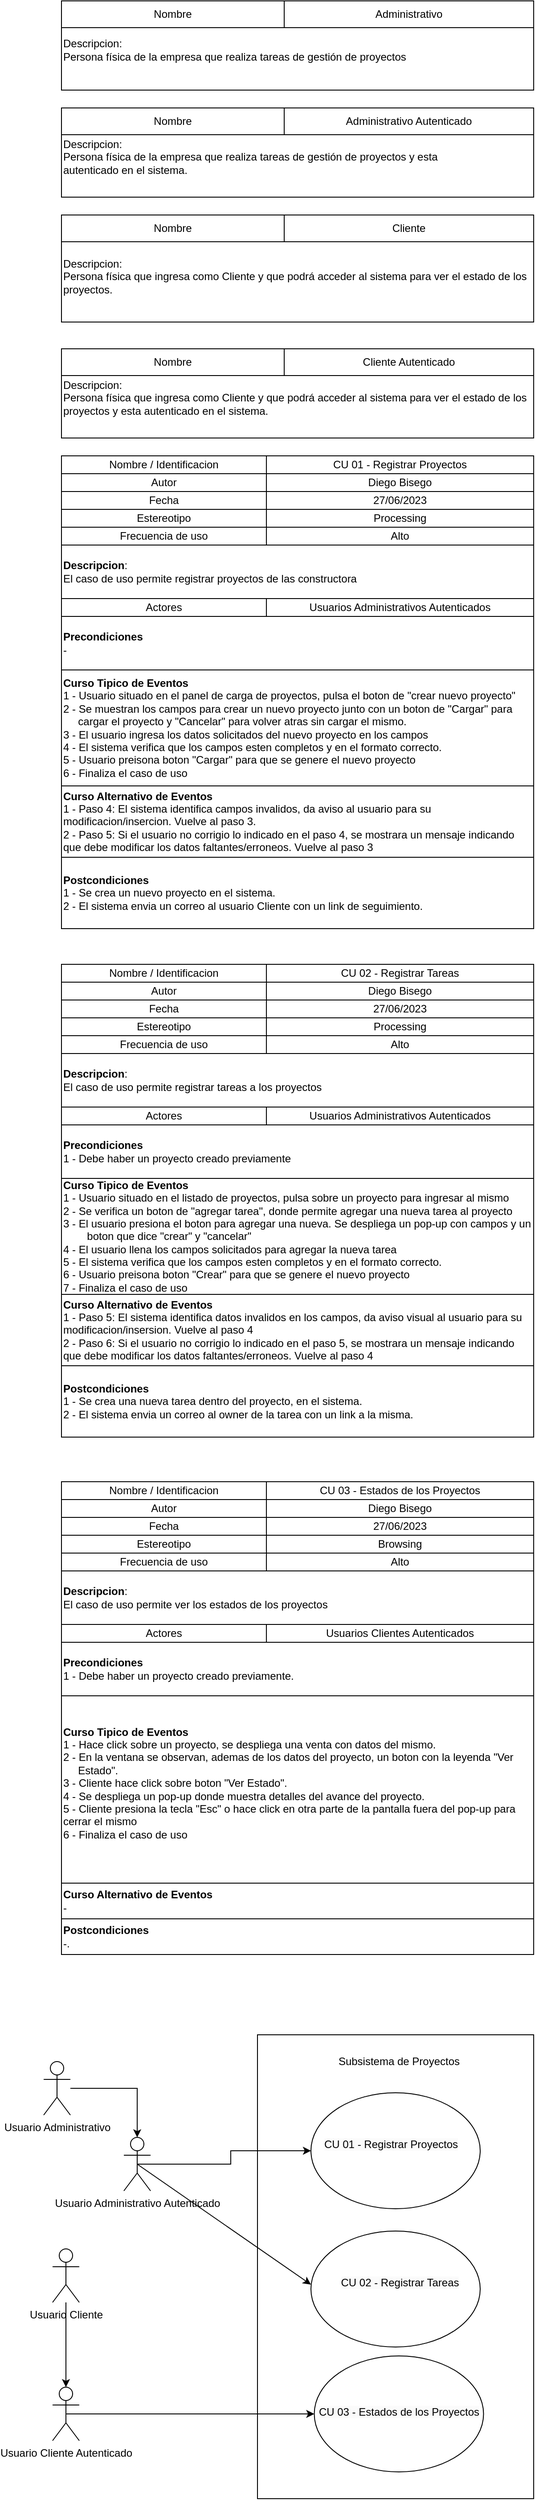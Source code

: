 <mxfile version="21.5.2" type="device">
  <diagram name="Página-1" id="Brke_88Mpg0eyf2dQEno">
    <mxGraphModel dx="794" dy="1646" grid="1" gridSize="10" guides="1" tooltips="1" connect="1" arrows="1" fold="1" page="1" pageScale="1" pageWidth="827" pageHeight="1169" math="0" shadow="0">
      <root>
        <mxCell id="0" />
        <mxCell id="1" parent="0" />
        <mxCell id="yNJsVg5jP0pQIHJuSM6q-140" value="" style="rounded=0;whiteSpace=wrap;html=1;" parent="1" vertex="1">
          <mxGeometry x="410" y="1810" width="310" height="520" as="geometry" />
        </mxCell>
        <mxCell id="yNJsVg5jP0pQIHJuSM6q-13" value="Nombre / Identificacion" style="rounded=0;whiteSpace=wrap;html=1;align=center;" parent="1" vertex="1">
          <mxGeometry x="190" y="40" width="230" height="20" as="geometry" />
        </mxCell>
        <mxCell id="yNJsVg5jP0pQIHJuSM6q-15" value="&lt;b&gt;Descripcion&lt;/b&gt;:&lt;br&gt;El caso de uso permite registrar proyectos de las constructora" style="rounded=0;whiteSpace=wrap;html=1;align=left;" parent="1" vertex="1">
          <mxGeometry x="190" y="140" width="530" height="60" as="geometry" />
        </mxCell>
        <mxCell id="yNJsVg5jP0pQIHJuSM6q-16" value="&lt;b&gt;Precondiciones&lt;br&gt;&lt;/b&gt;-" style="rounded=0;whiteSpace=wrap;html=1;align=left;" parent="1" vertex="1">
          <mxGeometry x="190" y="220" width="530" height="60" as="geometry" />
        </mxCell>
        <mxCell id="yNJsVg5jP0pQIHJuSM6q-17" value="CU 01 - Registrar Proyectos" style="rounded=0;whiteSpace=wrap;html=1;align=center;" parent="1" vertex="1">
          <mxGeometry x="420" y="40" width="300" height="20" as="geometry" />
        </mxCell>
        <mxCell id="yNJsVg5jP0pQIHJuSM6q-21" value="Autor" style="rounded=0;whiteSpace=wrap;html=1;align=center;" parent="1" vertex="1">
          <mxGeometry x="190" y="60" width="230" height="20" as="geometry" />
        </mxCell>
        <mxCell id="yNJsVg5jP0pQIHJuSM6q-22" value="Diego Bisego" style="rounded=0;whiteSpace=wrap;html=1;align=center;" parent="1" vertex="1">
          <mxGeometry x="420" y="60" width="300" height="20" as="geometry" />
        </mxCell>
        <mxCell id="yNJsVg5jP0pQIHJuSM6q-23" value="Fecha" style="rounded=0;whiteSpace=wrap;html=1;align=center;" parent="1" vertex="1">
          <mxGeometry x="190" y="80" width="230" height="20" as="geometry" />
        </mxCell>
        <mxCell id="yNJsVg5jP0pQIHJuSM6q-24" value="27/06/2023" style="rounded=0;whiteSpace=wrap;html=1;align=center;" parent="1" vertex="1">
          <mxGeometry x="420" y="80" width="300" height="20" as="geometry" />
        </mxCell>
        <mxCell id="yNJsVg5jP0pQIHJuSM6q-25" value="Actores" style="rounded=0;whiteSpace=wrap;html=1;align=center;" parent="1" vertex="1">
          <mxGeometry x="190" y="200" width="230" height="20" as="geometry" />
        </mxCell>
        <mxCell id="yNJsVg5jP0pQIHJuSM6q-26" value="Usuarios Administrativos Autenticados" style="rounded=0;whiteSpace=wrap;html=1;align=center;" parent="1" vertex="1">
          <mxGeometry x="420" y="200" width="300" height="20" as="geometry" />
        </mxCell>
        <mxCell id="yNJsVg5jP0pQIHJuSM6q-29" value="&lt;b&gt;Curso Tipico de Eventos&lt;/b&gt;&lt;br&gt;1 - Usuario situado en el panel de carga de proyectos, pulsa el boton de &quot;crear nuevo proyecto&quot;&lt;br&gt;2 - Se muestran los campos para crear un nuevo proyecto junto con un boton de &quot;Cargar&quot; para&amp;nbsp; &amp;nbsp; &amp;nbsp; &amp;nbsp; &amp;nbsp; &amp;nbsp; &amp;nbsp;cargar el proyecto y &quot;Cancelar&quot; para volver atras sin cargar el mismo.&lt;br&gt;3 - El usuario ingresa los datos solicitados del nuevo proyecto en los campos&lt;br&gt;4 - El sistema verifica que los campos esten completos y en el formato correcto.&lt;br&gt;5 - Usuario preisona boton &quot;Cargar&quot; para que se genere el nuevo proyecto&lt;br&gt;6 - Finaliza el caso de uso" style="rounded=0;whiteSpace=wrap;html=1;align=left;" parent="1" vertex="1">
          <mxGeometry x="190" y="280" width="530" height="130" as="geometry" />
        </mxCell>
        <mxCell id="yNJsVg5jP0pQIHJuSM6q-55" value="Estereotipo" style="rounded=0;whiteSpace=wrap;html=1;align=center;" parent="1" vertex="1">
          <mxGeometry x="190" y="100" width="230" height="20" as="geometry" />
        </mxCell>
        <mxCell id="yNJsVg5jP0pQIHJuSM6q-56" value="Processing" style="rounded=0;whiteSpace=wrap;html=1;align=center;" parent="1" vertex="1">
          <mxGeometry x="420" y="100" width="300" height="20" as="geometry" />
        </mxCell>
        <mxCell id="yNJsVg5jP0pQIHJuSM6q-58" value="Frecuencia de uso" style="rounded=0;whiteSpace=wrap;html=1;align=center;" parent="1" vertex="1">
          <mxGeometry x="190" y="120" width="230" height="20" as="geometry" />
        </mxCell>
        <mxCell id="yNJsVg5jP0pQIHJuSM6q-59" value="Alto" style="rounded=0;whiteSpace=wrap;html=1;align=center;" parent="1" vertex="1">
          <mxGeometry x="420" y="120" width="300" height="20" as="geometry" />
        </mxCell>
        <mxCell id="yNJsVg5jP0pQIHJuSM6q-60" value="&lt;b&gt;Curso Alternativo de Eventos&lt;br&gt;&lt;/b&gt;1 - Paso 4: El sistema identifica campos invalidos, da aviso al usuario para su modificacion/insercion. Vuelve al paso 3.&lt;br&gt;2 - Paso 5: Si el usuario no corrigio lo indicado en el paso 4, se mostrara un mensaje indicando que debe modificar los datos faltantes/erroneos. Vuelve al paso 3" style="rounded=0;whiteSpace=wrap;html=1;align=left;" parent="1" vertex="1">
          <mxGeometry x="190" y="410" width="530" height="80" as="geometry" />
        </mxCell>
        <mxCell id="yNJsVg5jP0pQIHJuSM6q-62" value="&lt;b&gt;Postcondiciones&lt;/b&gt;&lt;br&gt;1 - Se crea un nuevo proyecto en el sistema.&lt;br&gt;2 - El sistema envia un correo al usuario Cliente con un link de seguimiento.&amp;nbsp;" style="rounded=0;whiteSpace=wrap;html=1;align=left;" parent="1" vertex="1">
          <mxGeometry x="190" y="490" width="530" height="80" as="geometry" />
        </mxCell>
        <mxCell id="yNJsVg5jP0pQIHJuSM6q-64" value="Nombre / Identificacion" style="rounded=0;whiteSpace=wrap;html=1;align=center;" parent="1" vertex="1">
          <mxGeometry x="190" y="610" width="230" height="20" as="geometry" />
        </mxCell>
        <mxCell id="yNJsVg5jP0pQIHJuSM6q-65" value="&lt;b&gt;Descripcion&lt;/b&gt;:&lt;br style=&quot;border-color: var(--border-color);&quot;&gt;El caso de uso permite registrar tareas a los proyectos" style="rounded=0;whiteSpace=wrap;html=1;align=left;" parent="1" vertex="1">
          <mxGeometry x="190" y="710" width="530" height="60" as="geometry" />
        </mxCell>
        <mxCell id="yNJsVg5jP0pQIHJuSM6q-66" value="&lt;div style=&quot;&quot;&gt;&lt;b style=&quot;background-color: initial;&quot;&gt;Precondiciones&lt;/b&gt;&lt;/div&gt;1 - Debe haber un proyecto creado previamente" style="rounded=0;whiteSpace=wrap;html=1;align=left;" parent="1" vertex="1">
          <mxGeometry x="190" y="790" width="530" height="60" as="geometry" />
        </mxCell>
        <mxCell id="yNJsVg5jP0pQIHJuSM6q-67" value="CU 02 - Registrar Tareas" style="rounded=0;whiteSpace=wrap;html=1;align=center;" parent="1" vertex="1">
          <mxGeometry x="420" y="610" width="300" height="20" as="geometry" />
        </mxCell>
        <mxCell id="yNJsVg5jP0pQIHJuSM6q-68" value="Autor" style="rounded=0;whiteSpace=wrap;html=1;align=center;" parent="1" vertex="1">
          <mxGeometry x="190" y="630" width="230" height="20" as="geometry" />
        </mxCell>
        <mxCell id="yNJsVg5jP0pQIHJuSM6q-69" value="Diego Bisego" style="rounded=0;whiteSpace=wrap;html=1;align=center;" parent="1" vertex="1">
          <mxGeometry x="420" y="630" width="300" height="20" as="geometry" />
        </mxCell>
        <mxCell id="yNJsVg5jP0pQIHJuSM6q-70" value="Fecha" style="rounded=0;whiteSpace=wrap;html=1;align=center;" parent="1" vertex="1">
          <mxGeometry x="190" y="650" width="230" height="20" as="geometry" />
        </mxCell>
        <mxCell id="yNJsVg5jP0pQIHJuSM6q-71" value="27/06/2023" style="rounded=0;whiteSpace=wrap;html=1;align=center;" parent="1" vertex="1">
          <mxGeometry x="420" y="650" width="300" height="20" as="geometry" />
        </mxCell>
        <mxCell id="yNJsVg5jP0pQIHJuSM6q-72" value="Actores" style="rounded=0;whiteSpace=wrap;html=1;align=center;" parent="1" vertex="1">
          <mxGeometry x="190" y="770" width="230" height="20" as="geometry" />
        </mxCell>
        <mxCell id="yNJsVg5jP0pQIHJuSM6q-73" value="Usuarios Administrativos Autenticados" style="rounded=0;whiteSpace=wrap;html=1;align=center;" parent="1" vertex="1">
          <mxGeometry x="420" y="770" width="300" height="20" as="geometry" />
        </mxCell>
        <mxCell id="yNJsVg5jP0pQIHJuSM6q-74" value="&lt;b&gt;Curso Tipico de Eventos&lt;/b&gt;&lt;br style=&quot;border-color: var(--border-color);&quot;&gt;1 - Usuario situado en el listado de proyectos, pulsa sobre un proyecto para ingresar al mismo&lt;br style=&quot;border-color: var(--border-color);&quot;&gt;2 - Se verifica un boton de &quot;agregar tarea&quot;, donde permite agregar una nueva tarea al proyecto&lt;br style=&quot;border-color: var(--border-color);&quot;&gt;3 - El usuario presiona el boton para agregar una nueva. Se despliega un pop-up con campos y un &lt;span style=&quot;white-space: pre;&quot;&gt;&#x9;&lt;/span&gt;boton que dice &quot;crear&quot; y &quot;cancelar&quot;&lt;br style=&quot;border-color: var(--border-color);&quot;&gt;4 - El usuario llena los campos solicitados para agregar la nueva tarea&lt;br style=&quot;border-color: var(--border-color);&quot;&gt;5 - El sistema verifica que los campos esten completos y en el formato correcto.&lt;br style=&quot;border-color: var(--border-color);&quot;&gt;6 - Usuario preisona boton &quot;Crear&quot; para que se genere el nuevo proyecto&lt;br style=&quot;border-color: var(--border-color);&quot;&gt;7 - Finaliza el caso de uso" style="rounded=0;whiteSpace=wrap;html=1;align=left;" parent="1" vertex="1">
          <mxGeometry x="190" y="850" width="530" height="130" as="geometry" />
        </mxCell>
        <mxCell id="yNJsVg5jP0pQIHJuSM6q-75" value="Estereotipo" style="rounded=0;whiteSpace=wrap;html=1;align=center;" parent="1" vertex="1">
          <mxGeometry x="190" y="670" width="230" height="20" as="geometry" />
        </mxCell>
        <mxCell id="yNJsVg5jP0pQIHJuSM6q-76" value="Processing" style="rounded=0;whiteSpace=wrap;html=1;align=center;" parent="1" vertex="1">
          <mxGeometry x="420" y="670" width="300" height="20" as="geometry" />
        </mxCell>
        <mxCell id="yNJsVg5jP0pQIHJuSM6q-77" value="Frecuencia de uso" style="rounded=0;whiteSpace=wrap;html=1;align=center;" parent="1" vertex="1">
          <mxGeometry x="190" y="690" width="230" height="20" as="geometry" />
        </mxCell>
        <mxCell id="yNJsVg5jP0pQIHJuSM6q-78" value="Alto" style="rounded=0;whiteSpace=wrap;html=1;align=center;" parent="1" vertex="1">
          <mxGeometry x="420" y="690" width="300" height="20" as="geometry" />
        </mxCell>
        <mxCell id="yNJsVg5jP0pQIHJuSM6q-79" value="&lt;b&gt;Curso Alternativo de Eventos&lt;br&gt;&lt;/b&gt;1 - Paso 5: El sistema identifica datos invalidos en los campos, da aviso visual al usuario para su modificacion/insersion. Vuelve al paso 4&lt;br&gt;2 - Paso 6: Si el usuario no corrigio lo indicado en el paso 5, se mostrara un mensaje indicando que debe modificar los datos faltantes/erroneos. Vuelve al paso 4" style="rounded=0;whiteSpace=wrap;html=1;align=left;" parent="1" vertex="1">
          <mxGeometry x="190" y="980" width="530" height="80" as="geometry" />
        </mxCell>
        <mxCell id="yNJsVg5jP0pQIHJuSM6q-80" value="&lt;b&gt;Postcondiciones&lt;/b&gt;&lt;br&gt;1 - Se crea una nueva tarea dentro del proyecto, en el sistema.&amp;nbsp;&lt;br&gt;2 - El sistema envia un correo al owner de la tarea con un link a la misma." style="rounded=0;whiteSpace=wrap;html=1;align=left;" parent="1" vertex="1">
          <mxGeometry x="190" y="1060" width="530" height="80" as="geometry" />
        </mxCell>
        <mxCell id="yNJsVg5jP0pQIHJuSM6q-115" value="Nombre / Identificacion" style="rounded=0;whiteSpace=wrap;html=1;align=center;" parent="1" vertex="1">
          <mxGeometry x="190" y="1190" width="230" height="20" as="geometry" />
        </mxCell>
        <mxCell id="yNJsVg5jP0pQIHJuSM6q-116" value="&lt;b&gt;Descripcion&lt;/b&gt;:&lt;br style=&quot;border-color: var(--border-color);&quot;&gt;El caso de uso permite ver los estados de los proyectos" style="rounded=0;whiteSpace=wrap;html=1;align=left;" parent="1" vertex="1">
          <mxGeometry x="190" y="1290" width="530" height="60" as="geometry" />
        </mxCell>
        <mxCell id="yNJsVg5jP0pQIHJuSM6q-117" value="&lt;b&gt;Precondiciones&lt;/b&gt;&lt;br style=&quot;border-color: var(--border-color);&quot;&gt;1 - Debe haber un proyecto creado previamente.&lt;div style=&quot;&quot;&gt;&lt;/div&gt;" style="rounded=0;whiteSpace=wrap;html=1;align=left;" parent="1" vertex="1">
          <mxGeometry x="190" y="1370" width="530" height="60" as="geometry" />
        </mxCell>
        <mxCell id="yNJsVg5jP0pQIHJuSM6q-118" value="CU 03 - Estados de los Proyectos" style="rounded=0;whiteSpace=wrap;html=1;align=center;" parent="1" vertex="1">
          <mxGeometry x="420" y="1190" width="300" height="20" as="geometry" />
        </mxCell>
        <mxCell id="yNJsVg5jP0pQIHJuSM6q-119" value="Autor" style="rounded=0;whiteSpace=wrap;html=1;align=center;" parent="1" vertex="1">
          <mxGeometry x="190" y="1210" width="230" height="20" as="geometry" />
        </mxCell>
        <mxCell id="yNJsVg5jP0pQIHJuSM6q-120" value="Diego Bisego" style="rounded=0;whiteSpace=wrap;html=1;align=center;" parent="1" vertex="1">
          <mxGeometry x="420" y="1210" width="300" height="20" as="geometry" />
        </mxCell>
        <mxCell id="yNJsVg5jP0pQIHJuSM6q-121" value="Fecha" style="rounded=0;whiteSpace=wrap;html=1;align=center;" parent="1" vertex="1">
          <mxGeometry x="190" y="1230" width="230" height="20" as="geometry" />
        </mxCell>
        <mxCell id="yNJsVg5jP0pQIHJuSM6q-122" value="27/06/2023" style="rounded=0;whiteSpace=wrap;html=1;align=center;" parent="1" vertex="1">
          <mxGeometry x="420" y="1230" width="300" height="20" as="geometry" />
        </mxCell>
        <mxCell id="yNJsVg5jP0pQIHJuSM6q-123" value="Actores" style="rounded=0;whiteSpace=wrap;html=1;align=center;" parent="1" vertex="1">
          <mxGeometry x="190" y="1350" width="230" height="20" as="geometry" />
        </mxCell>
        <mxCell id="yNJsVg5jP0pQIHJuSM6q-124" value="Usuarios Clientes Autenticados" style="rounded=0;whiteSpace=wrap;html=1;align=center;" parent="1" vertex="1">
          <mxGeometry x="420" y="1350" width="300" height="20" as="geometry" />
        </mxCell>
        <mxCell id="yNJsVg5jP0pQIHJuSM6q-125" value="&lt;b&gt;Curso Tipico de Eventos&lt;/b&gt;&lt;br style=&quot;border-color: var(--border-color);&quot;&gt;1 - Hace click sobre un proyecto, se despliega una venta con datos del mismo.&lt;br&gt;2 - En la ventana se observan, ademas de los datos del proyecto, un boton con la leyenda &quot;Ver&amp;nbsp; &amp;nbsp; &amp;nbsp; &amp;nbsp; &amp;nbsp; &amp;nbsp;Estado&quot;.&lt;br&gt;3 - Cliente hace click sobre boton &quot;Ver Estado&quot;.&lt;br&gt;4 - Se despliega un pop-up donde muestra detalles del avance del proyecto.&lt;br&gt;5 - Cliente presiona la tecla &quot;Esc&quot; o hace click en otra parte de la pantalla fuera del pop-up para cerrar el mismo&lt;br&gt;6 - Finaliza el caso de uso&lt;br&gt;&amp;nbsp;" style="rounded=0;whiteSpace=wrap;html=1;align=left;" parent="1" vertex="1">
          <mxGeometry x="190" y="1430" width="530" height="210" as="geometry" />
        </mxCell>
        <mxCell id="yNJsVg5jP0pQIHJuSM6q-126" value="Estereotipo" style="rounded=0;whiteSpace=wrap;html=1;align=center;" parent="1" vertex="1">
          <mxGeometry x="190" y="1250" width="230" height="20" as="geometry" />
        </mxCell>
        <mxCell id="yNJsVg5jP0pQIHJuSM6q-127" value="Browsing" style="rounded=0;whiteSpace=wrap;html=1;align=center;" parent="1" vertex="1">
          <mxGeometry x="420" y="1250" width="300" height="20" as="geometry" />
        </mxCell>
        <mxCell id="yNJsVg5jP0pQIHJuSM6q-128" value="Frecuencia de uso" style="rounded=0;whiteSpace=wrap;html=1;align=center;" parent="1" vertex="1">
          <mxGeometry x="190" y="1270" width="230" height="20" as="geometry" />
        </mxCell>
        <mxCell id="yNJsVg5jP0pQIHJuSM6q-129" value="Alto" style="rounded=0;whiteSpace=wrap;html=1;align=center;" parent="1" vertex="1">
          <mxGeometry x="420" y="1270" width="300" height="20" as="geometry" />
        </mxCell>
        <mxCell id="yNJsVg5jP0pQIHJuSM6q-130" value="&lt;b&gt;Curso Alternativo de Eventos&lt;br&gt;&lt;/b&gt;-" style="rounded=0;whiteSpace=wrap;html=1;align=left;" parent="1" vertex="1">
          <mxGeometry x="190" y="1640" width="530" height="40" as="geometry" />
        </mxCell>
        <mxCell id="yNJsVg5jP0pQIHJuSM6q-131" value="&lt;b&gt;Postcondiciones&lt;/b&gt;&lt;br&gt;-." style="rounded=0;whiteSpace=wrap;html=1;align=left;" parent="1" vertex="1">
          <mxGeometry x="190" y="1680" width="530" height="40" as="geometry" />
        </mxCell>
        <mxCell id="yNJsVg5jP0pQIHJuSM6q-134" value="" style="edgeStyle=orthogonalEdgeStyle;rounded=0;orthogonalLoop=1;jettySize=auto;html=1;" parent="1" source="yNJsVg5jP0pQIHJuSM6q-132" target="yNJsVg5jP0pQIHJuSM6q-133" edge="1">
          <mxGeometry relative="1" as="geometry" />
        </mxCell>
        <mxCell id="yNJsVg5jP0pQIHJuSM6q-132" value="Usuario Administrativo" style="shape=umlActor;verticalLabelPosition=bottom;verticalAlign=top;html=1;outlineConnect=0;" parent="1" vertex="1">
          <mxGeometry x="170" y="1840" width="30" height="60" as="geometry" />
        </mxCell>
        <mxCell id="yNJsVg5jP0pQIHJuSM6q-139" value="" style="edgeStyle=orthogonalEdgeStyle;rounded=0;orthogonalLoop=1;jettySize=auto;html=1;exitX=0.5;exitY=0.5;exitDx=0;exitDy=0;exitPerimeter=0;" parent="1" source="yNJsVg5jP0pQIHJuSM6q-133" target="yNJsVg5jP0pQIHJuSM6q-138" edge="1">
          <mxGeometry relative="1" as="geometry" />
        </mxCell>
        <mxCell id="yNJsVg5jP0pQIHJuSM6q-185" style="edgeStyle=none;rounded=0;orthogonalLoop=1;jettySize=auto;html=1;exitX=0.5;exitY=0.5;exitDx=0;exitDy=0;exitPerimeter=0;" parent="1" source="yNJsVg5jP0pQIHJuSM6q-133" edge="1">
          <mxGeometry relative="1" as="geometry">
            <mxPoint x="470" y="2090" as="targetPoint" />
          </mxGeometry>
        </mxCell>
        <mxCell id="yNJsVg5jP0pQIHJuSM6q-133" value="Usuario Administrativo Autenticado" style="shape=umlActor;verticalLabelPosition=bottom;verticalAlign=top;html=1;outlineConnect=0;" parent="1" vertex="1">
          <mxGeometry x="260" y="1925" width="30" height="60" as="geometry" />
        </mxCell>
        <mxCell id="yNJsVg5jP0pQIHJuSM6q-138" value="" style="ellipse;whiteSpace=wrap;html=1;verticalAlign=top;" parent="1" vertex="1">
          <mxGeometry x="470" y="1875" width="190" height="130" as="geometry" />
        </mxCell>
        <mxCell id="yNJsVg5jP0pQIHJuSM6q-141" value="Subsistema de Proyectos" style="text;html=1;strokeColor=none;fillColor=none;align=center;verticalAlign=middle;whiteSpace=wrap;rounded=0;" parent="1" vertex="1">
          <mxGeometry x="490" y="1820" width="157.5" height="40" as="geometry" />
        </mxCell>
        <mxCell id="yNJsVg5jP0pQIHJuSM6q-142" value="&#xa;&lt;span style=&quot;color: rgb(0, 0, 0); font-family: Helvetica; font-size: 12px; font-style: normal; font-variant-ligatures: normal; font-variant-caps: normal; font-weight: 400; letter-spacing: normal; orphans: 2; text-align: center; text-indent: 0px; text-transform: none; widows: 2; word-spacing: 0px; -webkit-text-stroke-width: 0px; background-color: rgb(251, 251, 251); text-decoration-thickness: initial; text-decoration-style: initial; text-decoration-color: initial; float: none; display: inline !important;&quot;&gt;CU 01 - Registrar Proyectos&lt;/span&gt;&#xa;&#xa;" style="text;html=1;strokeColor=none;fillColor=none;align=center;verticalAlign=middle;whiteSpace=wrap;rounded=0;" parent="1" vertex="1">
          <mxGeometry x="450" y="1925" width="220" height="30" as="geometry" />
        </mxCell>
        <mxCell id="yNJsVg5jP0pQIHJuSM6q-155" value="" style="edgeStyle=orthogonalEdgeStyle;rounded=0;orthogonalLoop=1;jettySize=auto;html=1;" parent="1" source="yNJsVg5jP0pQIHJuSM6q-156" target="yNJsVg5jP0pQIHJuSM6q-158" edge="1">
          <mxGeometry relative="1" as="geometry" />
        </mxCell>
        <mxCell id="yNJsVg5jP0pQIHJuSM6q-156" value="Usuario Cliente" style="shape=umlActor;verticalLabelPosition=bottom;verticalAlign=top;html=1;outlineConnect=0;" parent="1" vertex="1">
          <mxGeometry x="180" y="2050" width="30" height="60" as="geometry" />
        </mxCell>
        <mxCell id="yNJsVg5jP0pQIHJuSM6q-187" style="edgeStyle=none;rounded=0;orthogonalLoop=1;jettySize=auto;html=1;exitX=0.5;exitY=0.5;exitDx=0;exitDy=0;exitPerimeter=0;entryX=0;entryY=0.5;entryDx=0;entryDy=0;" parent="1" source="yNJsVg5jP0pQIHJuSM6q-158" target="yNJsVg5jP0pQIHJuSM6q-167" edge="1">
          <mxGeometry relative="1" as="geometry" />
        </mxCell>
        <mxCell id="yNJsVg5jP0pQIHJuSM6q-158" value="Usuario Cliente Autenticado" style="shape=umlActor;verticalLabelPosition=bottom;verticalAlign=top;html=1;outlineConnect=0;" parent="1" vertex="1">
          <mxGeometry x="180" y="2205" width="30" height="60" as="geometry" />
        </mxCell>
        <mxCell id="yNJsVg5jP0pQIHJuSM6q-159" value="" style="ellipse;whiteSpace=wrap;html=1;verticalAlign=top;" parent="1" vertex="1">
          <mxGeometry x="470" y="2030" width="190" height="130" as="geometry" />
        </mxCell>
        <mxCell id="yNJsVg5jP0pQIHJuSM6q-161" value="&lt;br&gt;&lt;span style=&quot;color: rgb(0, 0, 0); font-family: Helvetica; font-size: 12px; font-style: normal; font-variant-ligatures: normal; font-variant-caps: normal; font-weight: 400; letter-spacing: normal; orphans: 2; text-align: center; text-indent: 0px; text-transform: none; widows: 2; word-spacing: 0px; -webkit-text-stroke-width: 0px; background-color: rgb(251, 251, 251); text-decoration-thickness: initial; text-decoration-style: initial; text-decoration-color: initial; float: none; display: inline !important;&quot;&gt;CU 02 - Registrar Tareas&lt;/span&gt;&lt;br&gt;" style="text;html=1;strokeColor=none;fillColor=none;align=center;verticalAlign=middle;whiteSpace=wrap;rounded=0;" parent="1" vertex="1">
          <mxGeometry x="460" y="2065" width="220" height="30" as="geometry" />
        </mxCell>
        <mxCell id="yNJsVg5jP0pQIHJuSM6q-167" value="" style="ellipse;whiteSpace=wrap;html=1;verticalAlign=top;" parent="1" vertex="1">
          <mxGeometry x="473.75" y="2170" width="190" height="130" as="geometry" />
        </mxCell>
        <mxCell id="yNJsVg5jP0pQIHJuSM6q-169" value="&lt;br&gt;&lt;span style=&quot;color: rgb(0, 0, 0); font-family: Helvetica; font-size: 12px; font-style: normal; font-variant-ligatures: normal; font-variant-caps: normal; font-weight: 400; letter-spacing: normal; orphans: 2; text-align: center; text-indent: 0px; text-transform: none; widows: 2; word-spacing: 0px; -webkit-text-stroke-width: 0px; background-color: rgb(251, 251, 251); text-decoration-thickness: initial; text-decoration-style: initial; text-decoration-color: initial; float: none; display: inline !important;&quot;&gt;CU 03 - Estados de los Proyectos&lt;/span&gt;" style="text;html=1;strokeColor=none;fillColor=none;align=center;verticalAlign=middle;whiteSpace=wrap;rounded=0;" parent="1" vertex="1">
          <mxGeometry x="476.88" y="2210" width="183.75" height="30" as="geometry" />
        </mxCell>
        <mxCell id="yNJsVg5jP0pQIHJuSM6q-188" value="Descripcion:&lt;br&gt;Persona física de la empresa que realiza tareas de gestión de proyectos" style="rounded=0;whiteSpace=wrap;html=1;align=left;" parent="1" vertex="1">
          <mxGeometry x="190" y="-460" width="530" height="90" as="geometry" />
        </mxCell>
        <mxCell id="yNJsVg5jP0pQIHJuSM6q-189" value="Nombre" style="rounded=0;whiteSpace=wrap;html=1;" parent="1" vertex="1">
          <mxGeometry x="190" y="-470" width="250" height="30" as="geometry" />
        </mxCell>
        <mxCell id="yNJsVg5jP0pQIHJuSM6q-190" value="Administrativo" style="rounded=0;whiteSpace=wrap;html=1;" parent="1" vertex="1">
          <mxGeometry x="440" y="-470" width="280" height="30" as="geometry" />
        </mxCell>
        <mxCell id="yNJsVg5jP0pQIHJuSM6q-192" value="Descripcion:&lt;br&gt;Persona física de la empresa que realiza tareas de gestión de proyectos&amp;nbsp;y esta&lt;br&gt;autenticado en el sistema." style="rounded=0;whiteSpace=wrap;html=1;align=left;" parent="1" vertex="1">
          <mxGeometry x="190" y="-340" width="530" height="90" as="geometry" />
        </mxCell>
        <mxCell id="yNJsVg5jP0pQIHJuSM6q-193" value="Nombre" style="rounded=0;whiteSpace=wrap;html=1;" parent="1" vertex="1">
          <mxGeometry x="190" y="-350" width="250" height="30" as="geometry" />
        </mxCell>
        <mxCell id="yNJsVg5jP0pQIHJuSM6q-194" value="Administrativo Autenticado" style="rounded=0;whiteSpace=wrap;html=1;" parent="1" vertex="1">
          <mxGeometry x="440" y="-350" width="280" height="30" as="geometry" />
        </mxCell>
        <mxCell id="yNJsVg5jP0pQIHJuSM6q-195" value="Descripcion:&lt;br&gt;&lt;span style=&quot;background-color: initial;&quot;&gt;Persona física que ingresa como Cliente y que podrá acceder al sistema para ver el estado de los proyectos.&lt;/span&gt;&lt;br&gt;&lt;p class=&quot;MsoNormal&quot;&gt;&lt;/p&gt;" style="rounded=0;whiteSpace=wrap;html=1;align=left;" parent="1" vertex="1">
          <mxGeometry x="190" y="-200" width="530" height="90" as="geometry" />
        </mxCell>
        <mxCell id="yNJsVg5jP0pQIHJuSM6q-196" value="Nombre" style="rounded=0;whiteSpace=wrap;html=1;" parent="1" vertex="1">
          <mxGeometry x="190" y="-230" width="250" height="30" as="geometry" />
        </mxCell>
        <mxCell id="yNJsVg5jP0pQIHJuSM6q-197" value="Cliente" style="rounded=0;whiteSpace=wrap;html=1;" parent="1" vertex="1">
          <mxGeometry x="440" y="-230" width="280" height="30" as="geometry" />
        </mxCell>
        <mxCell id="yNJsVg5jP0pQIHJuSM6q-198" value="Descripcion:&lt;br&gt;Persona física que ingresa como Cliente y que podrá acceder al sistema para ver el estado de los proyectos y esta autenticado en el sistema." style="rounded=0;whiteSpace=wrap;html=1;align=left;" parent="1" vertex="1">
          <mxGeometry x="190" y="-70" width="530" height="90" as="geometry" />
        </mxCell>
        <mxCell id="yNJsVg5jP0pQIHJuSM6q-199" value="Nombre" style="rounded=0;whiteSpace=wrap;html=1;" parent="1" vertex="1">
          <mxGeometry x="190" y="-80" width="250" height="30" as="geometry" />
        </mxCell>
        <mxCell id="yNJsVg5jP0pQIHJuSM6q-200" value="Cliente Autenticado" style="rounded=0;whiteSpace=wrap;html=1;" parent="1" vertex="1">
          <mxGeometry x="440" y="-80" width="280" height="30" as="geometry" />
        </mxCell>
      </root>
    </mxGraphModel>
  </diagram>
</mxfile>
